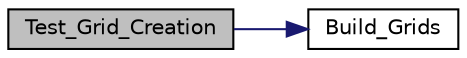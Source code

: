digraph "Test_Grid_Creation"
{
  edge [fontname="Helvetica",fontsize="10",labelfontname="Helvetica",labelfontsize="10"];
  node [fontname="Helvetica",fontsize="10",shape=record];
  rankdir="LR";
  Node35 [label="Test_Grid_Creation",height=0.2,width=0.4,color="black", fillcolor="grey75", style="filled", fontcolor="black"];
  Node35 -> Node36 [color="midnightblue",fontsize="10",style="solid",fontname="Helvetica"];
  Node36 [label="Build_Grids",height=0.2,width=0.4,color="black", fillcolor="white", style="filled",URL="$_data___generator_2_prototypes_8h.html#a2c8bbbf551b8475e4438c7e446c941c0"];
}
